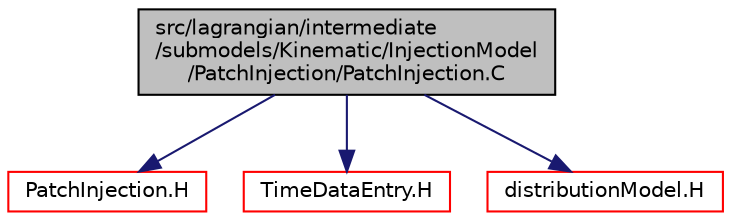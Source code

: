 digraph "src/lagrangian/intermediate/submodels/Kinematic/InjectionModel/PatchInjection/PatchInjection.C"
{
  bgcolor="transparent";
  edge [fontname="Helvetica",fontsize="10",labelfontname="Helvetica",labelfontsize="10"];
  node [fontname="Helvetica",fontsize="10",shape=record];
  Node1 [label="src/lagrangian/intermediate\l/submodels/Kinematic/InjectionModel\l/PatchInjection/PatchInjection.C",height=0.2,width=0.4,color="black", fillcolor="grey75", style="filled", fontcolor="black"];
  Node1 -> Node2 [color="midnightblue",fontsize="10",style="solid",fontname="Helvetica"];
  Node2 [label="PatchInjection.H",height=0.2,width=0.4,color="red",URL="$a06669.html"];
  Node1 -> Node3 [color="midnightblue",fontsize="10",style="solid",fontname="Helvetica"];
  Node3 [label="TimeDataEntry.H",height=0.2,width=0.4,color="red",URL="$a08857.html"];
  Node1 -> Node4 [color="midnightblue",fontsize="10",style="solid",fontname="Helvetica"];
  Node4 [label="distributionModel.H",height=0.2,width=0.4,color="red",URL="$a06376.html"];
}
